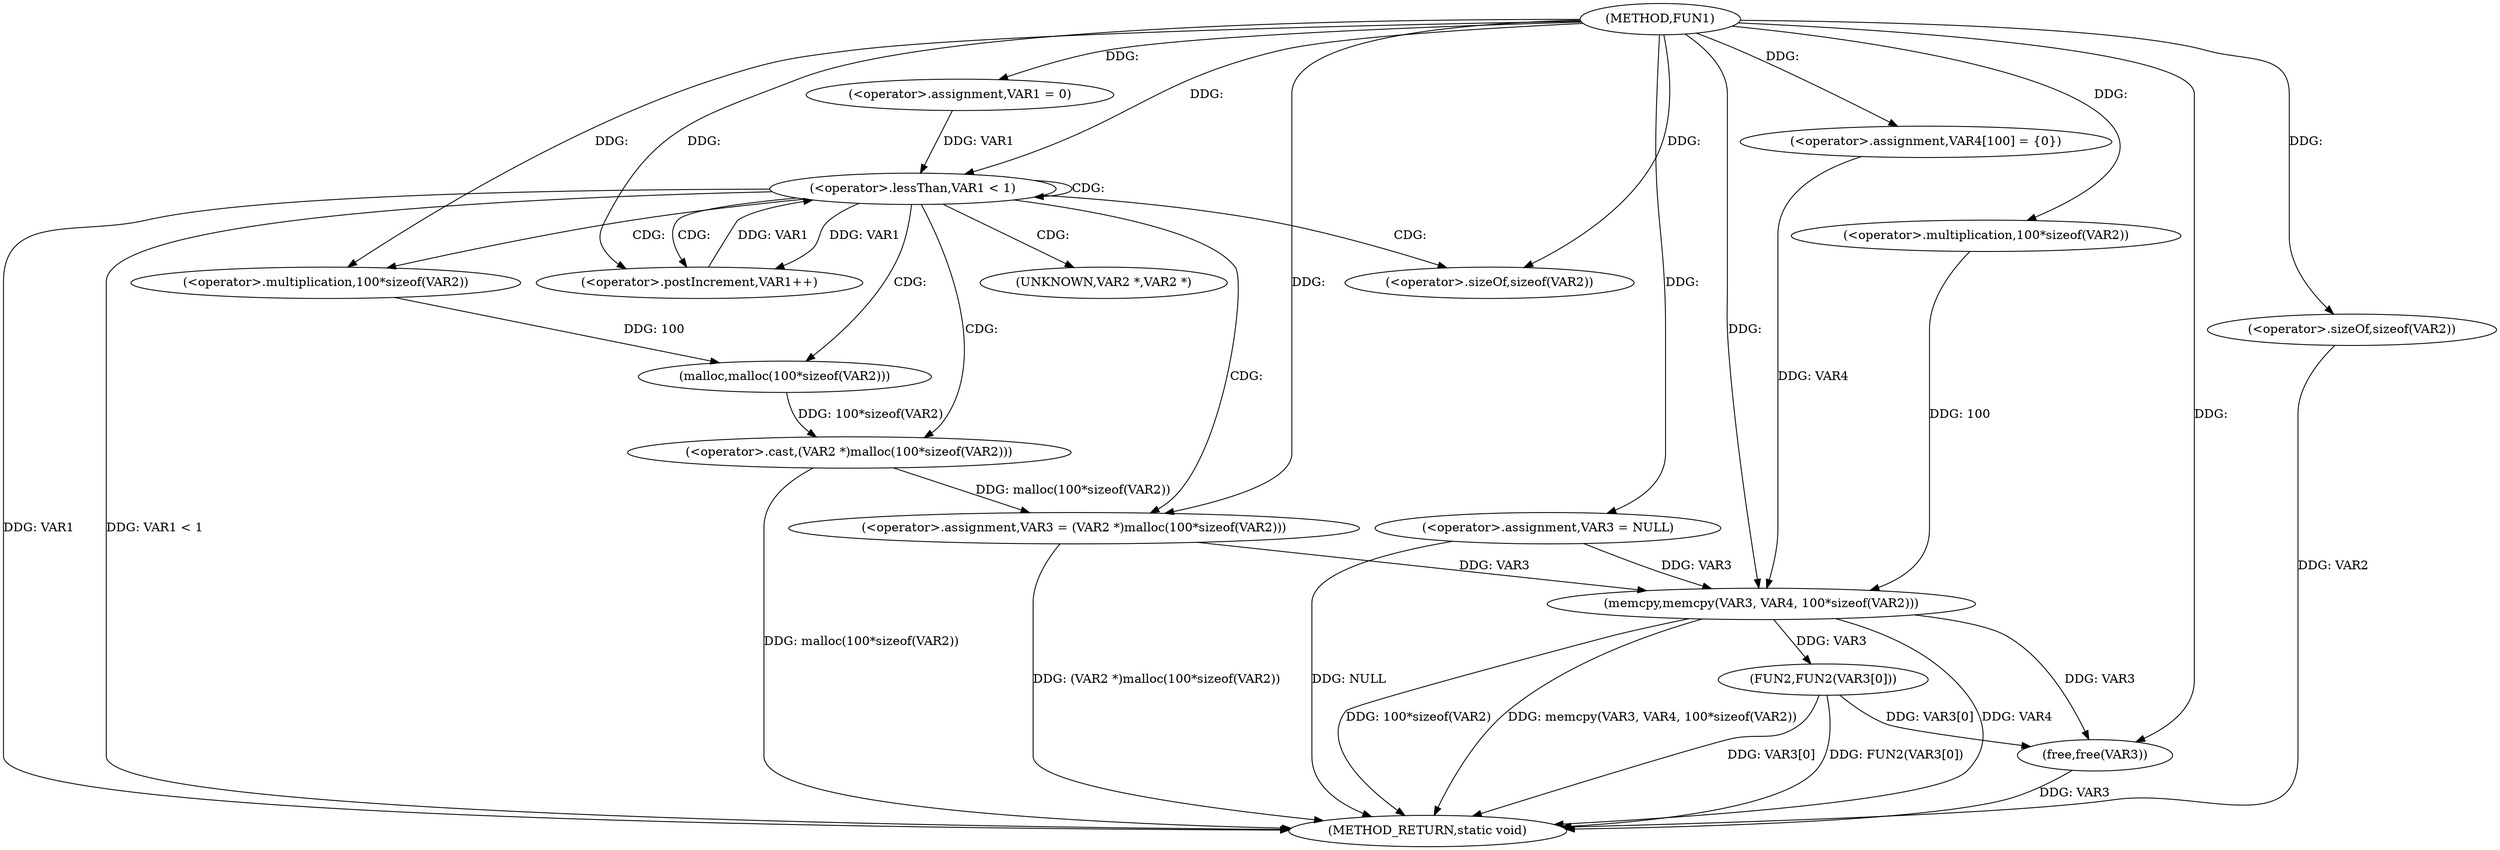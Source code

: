 digraph FUN1 {  
"1000100" [label = "(METHOD,FUN1)" ]
"1000143" [label = "(METHOD_RETURN,static void)" ]
"1000104" [label = "(<operator>.assignment,VAR3 = NULL)" ]
"1000108" [label = "(<operator>.assignment,VAR1 = 0)" ]
"1000111" [label = "(<operator>.lessThan,VAR1 < 1)" ]
"1000114" [label = "(<operator>.postIncrement,VAR1++)" ]
"1000117" [label = "(<operator>.assignment,VAR3 = (VAR2 *)malloc(100*sizeof(VAR2)))" ]
"1000119" [label = "(<operator>.cast,(VAR2 *)malloc(100*sizeof(VAR2)))" ]
"1000121" [label = "(malloc,malloc(100*sizeof(VAR2)))" ]
"1000122" [label = "(<operator>.multiplication,100*sizeof(VAR2))" ]
"1000124" [label = "(<operator>.sizeOf,sizeof(VAR2))" ]
"1000128" [label = "(<operator>.assignment,VAR4[100] = {0})" ]
"1000130" [label = "(memcpy,memcpy(VAR3, VAR4, 100*sizeof(VAR2)))" ]
"1000133" [label = "(<operator>.multiplication,100*sizeof(VAR2))" ]
"1000135" [label = "(<operator>.sizeOf,sizeof(VAR2))" ]
"1000137" [label = "(FUN2,FUN2(VAR3[0]))" ]
"1000141" [label = "(free,free(VAR3))" ]
"1000120" [label = "(UNKNOWN,VAR2 *,VAR2 *)" ]
  "1000130" -> "1000143"  [ label = "DDG: memcpy(VAR3, VAR4, 100*sizeof(VAR2))"] 
  "1000141" -> "1000143"  [ label = "DDG: VAR3"] 
  "1000119" -> "1000143"  [ label = "DDG: malloc(100*sizeof(VAR2))"] 
  "1000135" -> "1000143"  [ label = "DDG: VAR2"] 
  "1000117" -> "1000143"  [ label = "DDG: (VAR2 *)malloc(100*sizeof(VAR2))"] 
  "1000111" -> "1000143"  [ label = "DDG: VAR1 < 1"] 
  "1000130" -> "1000143"  [ label = "DDG: VAR4"] 
  "1000130" -> "1000143"  [ label = "DDG: 100*sizeof(VAR2)"] 
  "1000111" -> "1000143"  [ label = "DDG: VAR1"] 
  "1000137" -> "1000143"  [ label = "DDG: VAR3[0]"] 
  "1000137" -> "1000143"  [ label = "DDG: FUN2(VAR3[0])"] 
  "1000104" -> "1000143"  [ label = "DDG: NULL"] 
  "1000100" -> "1000104"  [ label = "DDG: "] 
  "1000100" -> "1000108"  [ label = "DDG: "] 
  "1000114" -> "1000111"  [ label = "DDG: VAR1"] 
  "1000108" -> "1000111"  [ label = "DDG: VAR1"] 
  "1000100" -> "1000111"  [ label = "DDG: "] 
  "1000111" -> "1000114"  [ label = "DDG: VAR1"] 
  "1000100" -> "1000114"  [ label = "DDG: "] 
  "1000119" -> "1000117"  [ label = "DDG: malloc(100*sizeof(VAR2))"] 
  "1000100" -> "1000117"  [ label = "DDG: "] 
  "1000121" -> "1000119"  [ label = "DDG: 100*sizeof(VAR2)"] 
  "1000122" -> "1000121"  [ label = "DDG: 100"] 
  "1000100" -> "1000122"  [ label = "DDG: "] 
  "1000100" -> "1000124"  [ label = "DDG: "] 
  "1000100" -> "1000128"  [ label = "DDG: "] 
  "1000104" -> "1000130"  [ label = "DDG: VAR3"] 
  "1000117" -> "1000130"  [ label = "DDG: VAR3"] 
  "1000100" -> "1000130"  [ label = "DDG: "] 
  "1000128" -> "1000130"  [ label = "DDG: VAR4"] 
  "1000133" -> "1000130"  [ label = "DDG: 100"] 
  "1000100" -> "1000133"  [ label = "DDG: "] 
  "1000100" -> "1000135"  [ label = "DDG: "] 
  "1000130" -> "1000137"  [ label = "DDG: VAR3"] 
  "1000137" -> "1000141"  [ label = "DDG: VAR3[0]"] 
  "1000130" -> "1000141"  [ label = "DDG: VAR3"] 
  "1000100" -> "1000141"  [ label = "DDG: "] 
  "1000111" -> "1000121"  [ label = "CDG: "] 
  "1000111" -> "1000124"  [ label = "CDG: "] 
  "1000111" -> "1000119"  [ label = "CDG: "] 
  "1000111" -> "1000114"  [ label = "CDG: "] 
  "1000111" -> "1000120"  [ label = "CDG: "] 
  "1000111" -> "1000117"  [ label = "CDG: "] 
  "1000111" -> "1000111"  [ label = "CDG: "] 
  "1000111" -> "1000122"  [ label = "CDG: "] 
}
